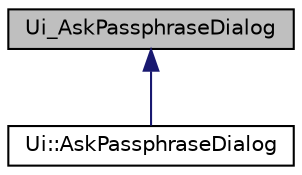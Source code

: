 digraph "Ui_AskPassphraseDialog"
{
 // LATEX_PDF_SIZE
  edge [fontname="Helvetica",fontsize="10",labelfontname="Helvetica",labelfontsize="10"];
  node [fontname="Helvetica",fontsize="10",shape=record];
  Node0 [label="Ui_AskPassphraseDialog",height=0.2,width=0.4,color="black", fillcolor="grey75", style="filled", fontcolor="black",tooltip=" "];
  Node0 -> Node1 [dir="back",color="midnightblue",fontsize="10",style="solid",fontname="Helvetica"];
  Node1 [label="Ui::AskPassphraseDialog",height=0.2,width=0.4,color="black", fillcolor="white", style="filled",URL="$class_ui_1_1_ask_passphrase_dialog.html",tooltip=" "];
}
